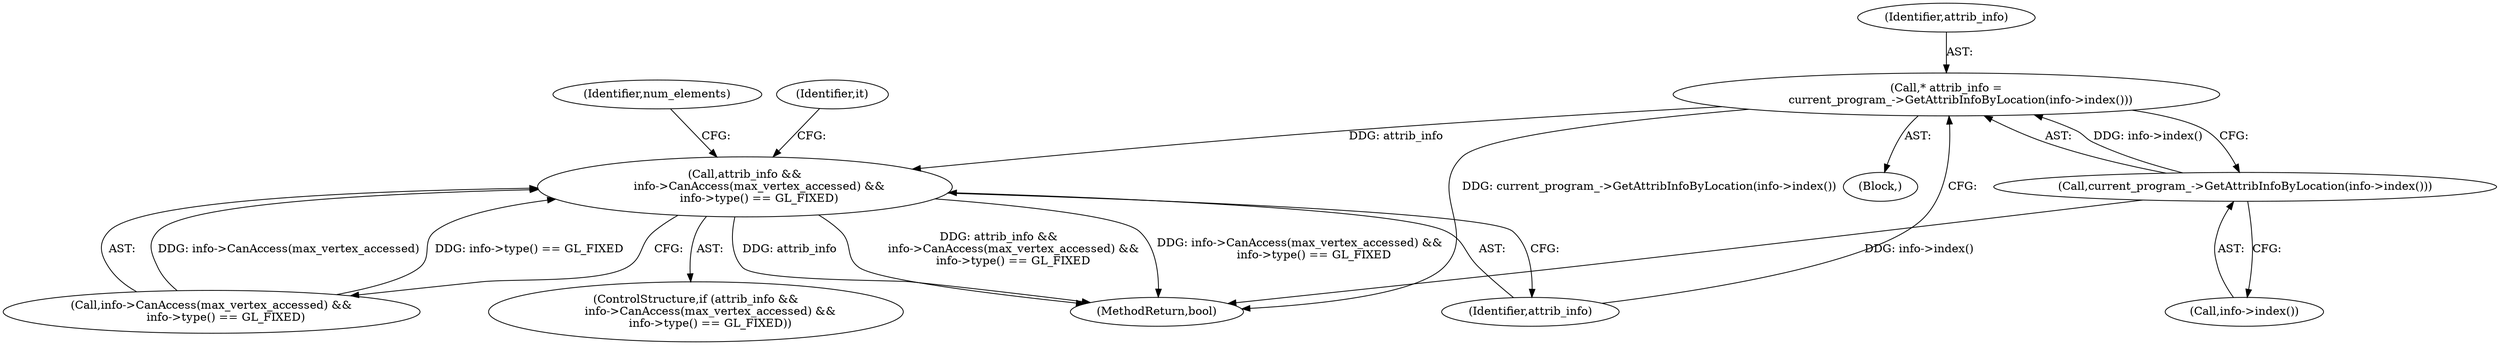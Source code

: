 digraph "0_Chrome_c13e1da62b5f5f0e6fe8c1f769a5a28415415244_2@pointer" {
"1000250" [label="(Call,* attrib_info =\n        current_program_->GetAttribInfoByLocation(info->index()))"];
"1000252" [label="(Call,current_program_->GetAttribInfoByLocation(info->index()))"];
"1000255" [label="(Call,attrib_info &&\n        info->CanAccess(max_vertex_accessed) &&\n        info->type() == GL_FIXED)"];
"1000251" [label="(Identifier,attrib_info)"];
"1000266" [label="(Identifier,num_elements)"];
"1000254" [label="(ControlStructure,if (attrib_info &&\n        info->CanAccess(max_vertex_accessed) &&\n        info->type() == GL_FIXED))"];
"1000256" [label="(Identifier,attrib_info)"];
"1000252" [label="(Call,current_program_->GetAttribInfoByLocation(info->index()))"];
"1000253" [label="(Call,info->index())"];
"1000334" [label="(MethodReturn,bool)"];
"1000243" [label="(Block,)"];
"1000242" [label="(Identifier,it)"];
"1000257" [label="(Call,info->CanAccess(max_vertex_accessed) &&\n        info->type() == GL_FIXED)"];
"1000250" [label="(Call,* attrib_info =\n        current_program_->GetAttribInfoByLocation(info->index()))"];
"1000255" [label="(Call,attrib_info &&\n        info->CanAccess(max_vertex_accessed) &&\n        info->type() == GL_FIXED)"];
"1000250" -> "1000243"  [label="AST: "];
"1000250" -> "1000252"  [label="CFG: "];
"1000251" -> "1000250"  [label="AST: "];
"1000252" -> "1000250"  [label="AST: "];
"1000256" -> "1000250"  [label="CFG: "];
"1000250" -> "1000334"  [label="DDG: current_program_->GetAttribInfoByLocation(info->index())"];
"1000252" -> "1000250"  [label="DDG: info->index()"];
"1000250" -> "1000255"  [label="DDG: attrib_info"];
"1000252" -> "1000253"  [label="CFG: "];
"1000253" -> "1000252"  [label="AST: "];
"1000252" -> "1000334"  [label="DDG: info->index()"];
"1000255" -> "1000254"  [label="AST: "];
"1000255" -> "1000256"  [label="CFG: "];
"1000255" -> "1000257"  [label="CFG: "];
"1000256" -> "1000255"  [label="AST: "];
"1000257" -> "1000255"  [label="AST: "];
"1000266" -> "1000255"  [label="CFG: "];
"1000242" -> "1000255"  [label="CFG: "];
"1000255" -> "1000334"  [label="DDG: attrib_info &&\n        info->CanAccess(max_vertex_accessed) &&\n        info->type() == GL_FIXED"];
"1000255" -> "1000334"  [label="DDG: info->CanAccess(max_vertex_accessed) &&\n        info->type() == GL_FIXED"];
"1000255" -> "1000334"  [label="DDG: attrib_info"];
"1000257" -> "1000255"  [label="DDG: info->CanAccess(max_vertex_accessed)"];
"1000257" -> "1000255"  [label="DDG: info->type() == GL_FIXED"];
}
